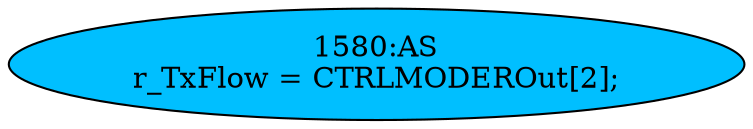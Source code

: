 strict digraph "" {
	node [label="\N"];
	"1580:AS"	 [ast="<pyverilog.vparser.ast.Assign object at 0x7fbdee057f50>",
		def_var="['r_TxFlow']",
		fillcolor=deepskyblue,
		label="1580:AS
r_TxFlow = CTRLMODEROut[2];",
		statements="[]",
		style=filled,
		typ=Assign,
		use_var="['CTRLMODEROut']"];
}
